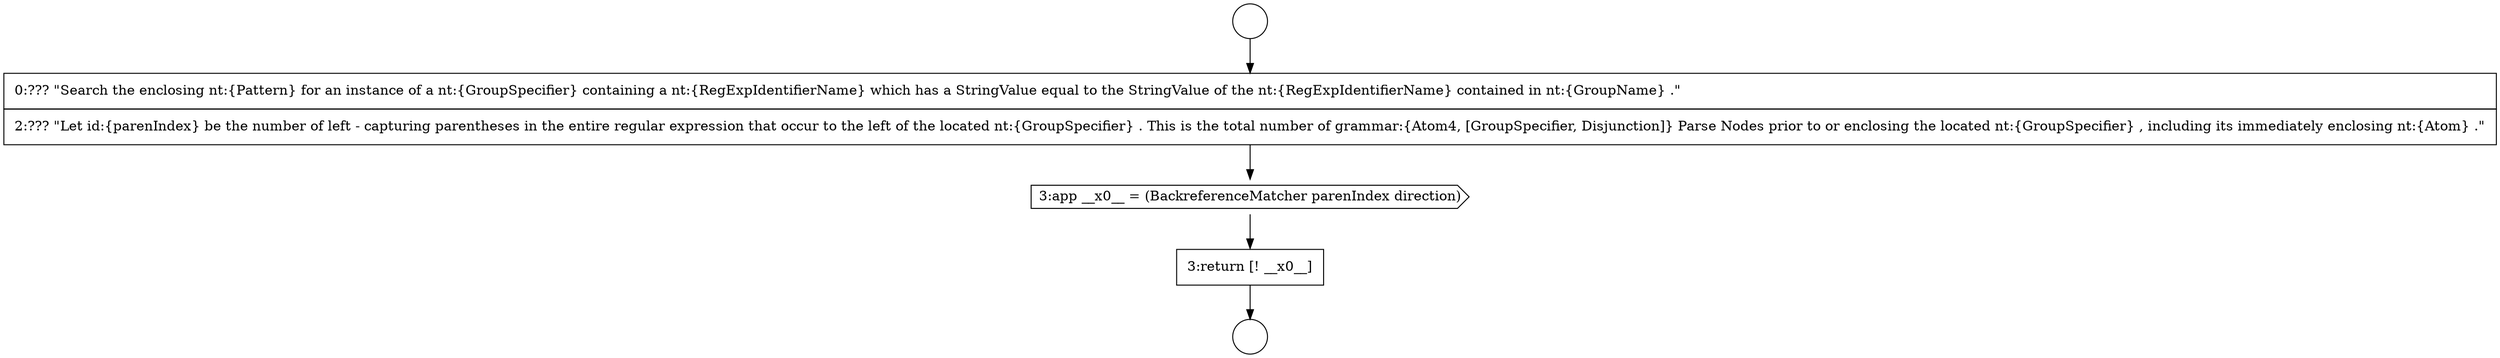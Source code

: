 digraph {
  node14818 [shape=circle label=" " color="black" fillcolor="white" style=filled]
  node14817 [shape=circle label=" " color="black" fillcolor="white" style=filled]
  node14821 [shape=none, margin=0, label=<<font color="black">
    <table border="0" cellborder="1" cellspacing="0" cellpadding="10">
      <tr><td align="left">3:return [! __x0__]</td></tr>
    </table>
  </font>> color="black" fillcolor="white" style=filled]
  node14820 [shape=cds, label=<<font color="black">3:app __x0__ = (BackreferenceMatcher parenIndex direction)</font>> color="black" fillcolor="white" style=filled]
  node14819 [shape=none, margin=0, label=<<font color="black">
    <table border="0" cellborder="1" cellspacing="0" cellpadding="10">
      <tr><td align="left">0:??? &quot;Search the enclosing nt:{Pattern} for an instance of a nt:{GroupSpecifier} containing a nt:{RegExpIdentifierName} which has a StringValue equal to the StringValue of the nt:{RegExpIdentifierName} contained in nt:{GroupName} .&quot;</td></tr>
      <tr><td align="left">2:??? &quot;Let id:{parenIndex} be the number of left - capturing parentheses in the entire regular expression that occur to the left of the located nt:{GroupSpecifier} . This is the total number of grammar:{Atom4, [GroupSpecifier, Disjunction]} Parse Nodes prior to or enclosing the located nt:{GroupSpecifier} , including its immediately enclosing nt:{Atom} .&quot;</td></tr>
    </table>
  </font>> color="black" fillcolor="white" style=filled]
  node14817 -> node14819 [ color="black"]
  node14819 -> node14820 [ color="black"]
  node14820 -> node14821 [ color="black"]
  node14821 -> node14818 [ color="black"]
}

